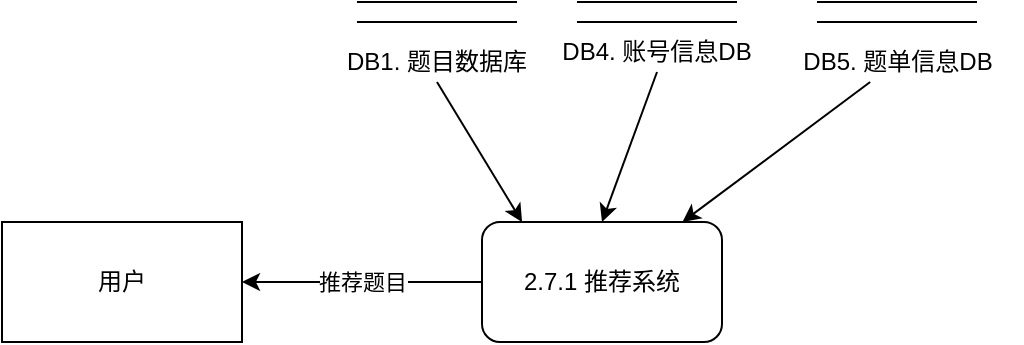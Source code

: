 <mxfile version="17.1.5" type="github">
  <diagram id="MLriW8BLmc0QxElRgxSS" name="第 1 页">
    <mxGraphModel dx="1102" dy="591" grid="1" gridSize="10" guides="1" tooltips="1" connect="1" arrows="1" fold="1" page="1" pageScale="1" pageWidth="827" pageHeight="1169" math="0" shadow="0">
      <root>
        <mxCell id="0" />
        <mxCell id="1" parent="0" />
        <mxCell id="9rHKrrYpXmioI8O5FU0--1" value="用户" style="rounded=0;whiteSpace=wrap;html=1;" vertex="1" parent="1">
          <mxGeometry x="100" y="270" width="120" height="60" as="geometry" />
        </mxCell>
        <mxCell id="9rHKrrYpXmioI8O5FU0--3" value="推荐题目" style="endArrow=classic;html=1;rounded=0;entryX=1;entryY=0.5;entryDx=0;entryDy=0;" edge="1" parent="1" target="9rHKrrYpXmioI8O5FU0--1">
          <mxGeometry width="50" height="50" relative="1" as="geometry">
            <mxPoint x="340" y="300" as="sourcePoint" />
            <mxPoint x="440" y="280" as="targetPoint" />
          </mxGeometry>
        </mxCell>
        <mxCell id="9rHKrrYpXmioI8O5FU0--5" value="2.7.1 推荐系统" style="rounded=1;whiteSpace=wrap;html=1;" vertex="1" parent="1">
          <mxGeometry x="340" y="270" width="120" height="60" as="geometry" />
        </mxCell>
        <mxCell id="9rHKrrYpXmioI8O5FU0--6" value="" style="group" vertex="1" connectable="0" parent="1">
          <mxGeometry x="270" y="160" width="95" height="40" as="geometry" />
        </mxCell>
        <mxCell id="9rHKrrYpXmioI8O5FU0--7" value="" style="group" vertex="1" connectable="0" parent="9rHKrrYpXmioI8O5FU0--6">
          <mxGeometry x="7.5" width="80" height="10" as="geometry" />
        </mxCell>
        <mxCell id="9rHKrrYpXmioI8O5FU0--8" value="" style="endArrow=none;html=1;rounded=0;" edge="1" parent="9rHKrrYpXmioI8O5FU0--7">
          <mxGeometry width="50" height="50" relative="1" as="geometry">
            <mxPoint as="sourcePoint" />
            <mxPoint x="80" as="targetPoint" />
          </mxGeometry>
        </mxCell>
        <mxCell id="9rHKrrYpXmioI8O5FU0--9" value="" style="endArrow=none;html=1;rounded=0;" edge="1" parent="9rHKrrYpXmioI8O5FU0--7">
          <mxGeometry width="50" height="50" relative="1" as="geometry">
            <mxPoint y="10" as="sourcePoint" />
            <mxPoint x="80" y="10" as="targetPoint" />
          </mxGeometry>
        </mxCell>
        <mxCell id="9rHKrrYpXmioI8O5FU0--10" value="DB1. 题目数据库" style="text;html=1;strokeColor=none;fillColor=none;align=center;verticalAlign=middle;whiteSpace=wrap;rounded=0;" vertex="1" parent="9rHKrrYpXmioI8O5FU0--6">
          <mxGeometry y="20" width="95" height="20" as="geometry" />
        </mxCell>
        <mxCell id="9rHKrrYpXmioI8O5FU0--11" value="" style="group" vertex="1" connectable="0" parent="1">
          <mxGeometry x="380" y="160" width="100" height="40" as="geometry" />
        </mxCell>
        <mxCell id="9rHKrrYpXmioI8O5FU0--12" value="" style="group" vertex="1" connectable="0" parent="9rHKrrYpXmioI8O5FU0--11">
          <mxGeometry x="-5" width="105" height="35" as="geometry" />
        </mxCell>
        <mxCell id="9rHKrrYpXmioI8O5FU0--13" value="" style="group" vertex="1" connectable="0" parent="9rHKrrYpXmioI8O5FU0--12">
          <mxGeometry x="12.5" width="80" height="10" as="geometry" />
        </mxCell>
        <mxCell id="9rHKrrYpXmioI8O5FU0--14" value="" style="endArrow=none;html=1;rounded=0;" edge="1" parent="9rHKrrYpXmioI8O5FU0--13">
          <mxGeometry width="50" height="50" relative="1" as="geometry">
            <mxPoint as="sourcePoint" />
            <mxPoint x="80" as="targetPoint" />
          </mxGeometry>
        </mxCell>
        <mxCell id="9rHKrrYpXmioI8O5FU0--15" value="" style="endArrow=none;html=1;rounded=0;" edge="1" parent="9rHKrrYpXmioI8O5FU0--13">
          <mxGeometry width="50" height="50" relative="1" as="geometry">
            <mxPoint y="10" as="sourcePoint" />
            <mxPoint x="80" y="10" as="targetPoint" />
          </mxGeometry>
        </mxCell>
        <mxCell id="9rHKrrYpXmioI8O5FU0--16" value="DB4. 账号信息DB" style="text;html=1;strokeColor=none;fillColor=none;align=center;verticalAlign=middle;whiteSpace=wrap;rounded=0;" vertex="1" parent="9rHKrrYpXmioI8O5FU0--12">
          <mxGeometry y="15" width="105" height="20" as="geometry" />
        </mxCell>
        <mxCell id="9rHKrrYpXmioI8O5FU0--17" value="" style="endArrow=classic;html=1;rounded=0;entryX=0.5;entryY=0;entryDx=0;entryDy=0;exitX=0.5;exitY=1;exitDx=0;exitDy=0;" edge="1" parent="1" source="9rHKrrYpXmioI8O5FU0--16" target="9rHKrrYpXmioI8O5FU0--5">
          <mxGeometry width="50" height="50" relative="1" as="geometry">
            <mxPoint x="390" y="290" as="sourcePoint" />
            <mxPoint x="440" y="240" as="targetPoint" />
          </mxGeometry>
        </mxCell>
        <mxCell id="9rHKrrYpXmioI8O5FU0--19" value="" style="endArrow=classic;html=1;rounded=0;entryX=0.167;entryY=0;entryDx=0;entryDy=0;exitX=0.5;exitY=1;exitDx=0;exitDy=0;entryPerimeter=0;" edge="1" parent="1" source="9rHKrrYpXmioI8O5FU0--10" target="9rHKrrYpXmioI8O5FU0--5">
          <mxGeometry width="50" height="50" relative="1" as="geometry">
            <mxPoint x="390" y="290" as="sourcePoint" />
            <mxPoint x="440" y="240" as="targetPoint" />
          </mxGeometry>
        </mxCell>
        <mxCell id="9rHKrrYpXmioI8O5FU0--20" value="" style="group" vertex="1" connectable="0" parent="1">
          <mxGeometry x="500" y="160" width="110" height="40" as="geometry" />
        </mxCell>
        <mxCell id="9rHKrrYpXmioI8O5FU0--21" value="" style="group" vertex="1" connectable="0" parent="9rHKrrYpXmioI8O5FU0--20">
          <mxGeometry x="7.5" width="80" height="10" as="geometry" />
        </mxCell>
        <mxCell id="9rHKrrYpXmioI8O5FU0--22" value="" style="endArrow=none;html=1;rounded=0;" edge="1" parent="9rHKrrYpXmioI8O5FU0--21">
          <mxGeometry width="50" height="50" relative="1" as="geometry">
            <mxPoint as="sourcePoint" />
            <mxPoint x="80" as="targetPoint" />
          </mxGeometry>
        </mxCell>
        <mxCell id="9rHKrrYpXmioI8O5FU0--23" value="" style="endArrow=none;html=1;rounded=0;" edge="1" parent="9rHKrrYpXmioI8O5FU0--21">
          <mxGeometry width="50" height="50" relative="1" as="geometry">
            <mxPoint y="10" as="sourcePoint" />
            <mxPoint x="80" y="10" as="targetPoint" />
          </mxGeometry>
        </mxCell>
        <mxCell id="9rHKrrYpXmioI8O5FU0--24" value="DB5. 题单信息DB" style="text;html=1;strokeColor=none;fillColor=none;align=center;verticalAlign=middle;whiteSpace=wrap;rounded=0;" vertex="1" parent="9rHKrrYpXmioI8O5FU0--20">
          <mxGeometry x="-7.5" y="20" width="110" height="20" as="geometry" />
        </mxCell>
        <mxCell id="9rHKrrYpXmioI8O5FU0--25" value="" style="endArrow=classic;html=1;rounded=0;" edge="1" parent="1" source="9rHKrrYpXmioI8O5FU0--24" target="9rHKrrYpXmioI8O5FU0--5">
          <mxGeometry width="50" height="50" relative="1" as="geometry">
            <mxPoint x="390" y="200" as="sourcePoint" />
            <mxPoint x="440" y="150" as="targetPoint" />
          </mxGeometry>
        </mxCell>
      </root>
    </mxGraphModel>
  </diagram>
</mxfile>
